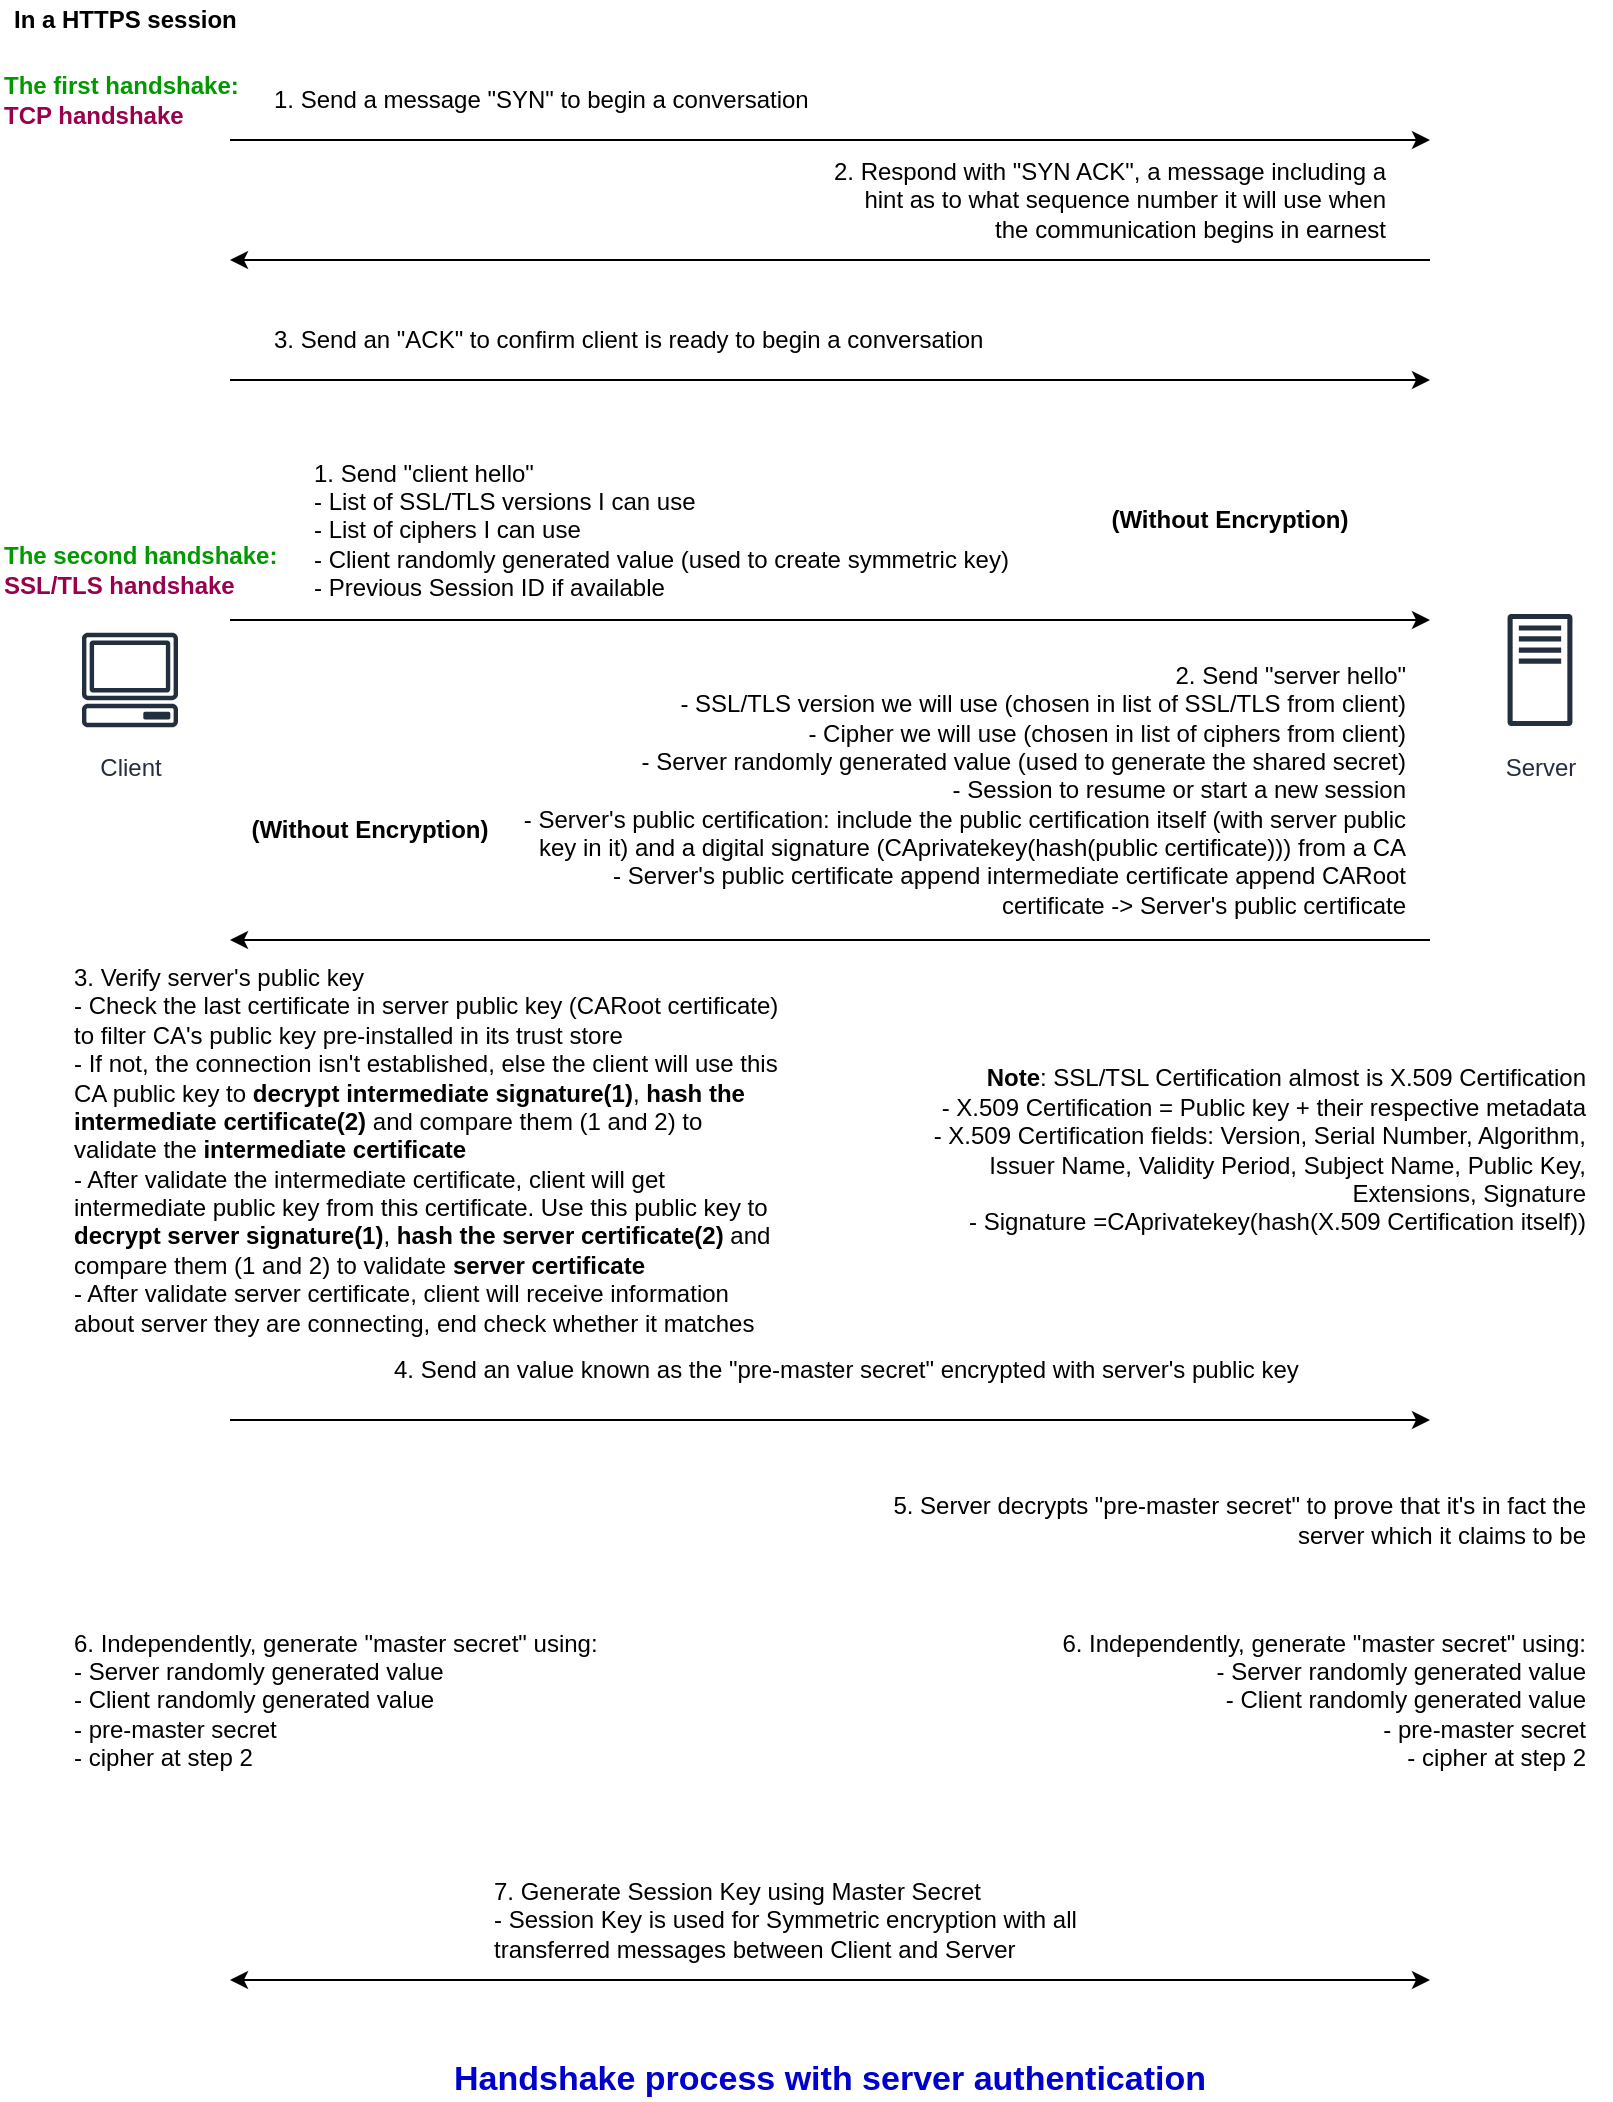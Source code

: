 <mxfile version="14.5.1" type="device"><diagram id="xaTQ8DeS-zN1NBBK4PW8" name="Page-1"><mxGraphModel dx="749" dy="580" grid="1" gridSize="10" guides="1" tooltips="1" connect="1" arrows="1" fold="1" page="1" pageScale="1" pageWidth="850" pageHeight="1100" math="0" shadow="0"><root><mxCell id="0"/><mxCell id="1" parent="0"/><mxCell id="89LiZGBj09QTY16P4MOC-1" value="Client" style="outlineConnect=0;fontColor=#232F3E;gradientColor=none;strokeColor=#232F3E;fillColor=#ffffff;dashed=0;verticalLabelPosition=bottom;verticalAlign=top;align=center;html=1;fontSize=12;fontStyle=0;aspect=fixed;shape=mxgraph.aws4.resourceIcon;resIcon=mxgraph.aws4.client;" parent="1" vertex="1"><mxGeometry x="40" y="320" width="60" height="60" as="geometry"/></mxCell><mxCell id="89LiZGBj09QTY16P4MOC-2" value="Server" style="outlineConnect=0;fontColor=#232F3E;gradientColor=none;strokeColor=#232F3E;fillColor=#ffffff;dashed=0;verticalLabelPosition=bottom;verticalAlign=top;align=center;html=1;fontSize=12;fontStyle=0;aspect=fixed;shape=mxgraph.aws4.resourceIcon;resIcon=mxgraph.aws4.traditional_server;" parent="1" vertex="1"><mxGeometry x="740" y="310" width="70" height="70" as="geometry"/></mxCell><mxCell id="89LiZGBj09QTY16P4MOC-6" value="" style="endArrow=classic;html=1;" parent="1" edge="1"><mxGeometry width="50" height="50" relative="1" as="geometry"><mxPoint x="120" y="320" as="sourcePoint"/><mxPoint x="720" y="320" as="targetPoint"/></mxGeometry></mxCell><mxCell id="89LiZGBj09QTY16P4MOC-7" value="1. Send &quot;client hello&quot;&lt;br&gt;- List of SSL/TLS versions I can use&lt;br&gt;- List of ciphers I can use&lt;br&gt;- Client randomly generated value (used to create symmetric key)&lt;br&gt;- Previous Session ID if available&amp;nbsp;" style="text;html=1;strokeColor=none;fillColor=none;align=left;verticalAlign=middle;whiteSpace=wrap;rounded=0;" parent="1" vertex="1"><mxGeometry x="160" y="240" width="470" height="70" as="geometry"/></mxCell><mxCell id="89LiZGBj09QTY16P4MOC-8" value="2. Send &quot;server hello&quot;&lt;br&gt;- SSL/TLS version we will use (chosen in list of SSL/TLS from client)&lt;br&gt;- Cipher we will use (chosen in list of ciphers from client)&lt;br&gt;- Server randomly generated value (used to generate the shared secret)&lt;br&gt;- Session to resume or start a new session&lt;br&gt;- Server's public certification: include the public certification itself (with server public key in it)&amp;nbsp;and a digital signature (CAprivatekey(hash(public certificate))) from a CA&lt;br&gt;- Server's public certificate append intermediate certificate append CARoot certificate -&amp;gt; Server's public certificate" style="text;html=1;strokeColor=none;fillColor=none;align=right;verticalAlign=middle;whiteSpace=wrap;rounded=0;" parent="1" vertex="1"><mxGeometry x="260" y="340" width="450" height="130" as="geometry"/></mxCell><mxCell id="89LiZGBj09QTY16P4MOC-9" value="" style="endArrow=classic;html=1;" parent="1" edge="1"><mxGeometry width="50" height="50" relative="1" as="geometry"><mxPoint x="720" y="480" as="sourcePoint"/><mxPoint x="120" y="480" as="targetPoint"/></mxGeometry></mxCell><mxCell id="89LiZGBj09QTY16P4MOC-11" value="3. Verify server's public key&lt;br&gt;- Check the last certificate in server public key (CARoot certificate) to filter CA's public key pre-installed in its trust store&lt;br&gt;- If not, the connection isn't established, else the client will use this CA public key to &lt;b&gt;decrypt intermediate signature(1)&lt;/b&gt;, &lt;b&gt;hash the intermediate certificate(2)&lt;/b&gt;&amp;nbsp;and compare them (1 and 2) to validate the &lt;b&gt;intermediate certificate&lt;br&gt;&lt;/b&gt;- After validate the intermediate certificate, client will get intermediate public key from this certificate. Use this public key to &lt;b&gt;decrypt server signature(1)&lt;/b&gt;, &lt;b&gt;hash the server certificate(2)&lt;/b&gt; and compare them (1 and 2) to validate &lt;b&gt;server certificate&lt;/b&gt;&lt;br&gt;- After validate server certificate, client will receive information about server they are connecting, end check whether it matches" style="text;html=1;strokeColor=none;fillColor=none;align=left;verticalAlign=middle;whiteSpace=wrap;rounded=0;" parent="1" vertex="1"><mxGeometry x="40" y="490" width="360" height="190" as="geometry"/></mxCell><mxCell id="NBxcbMnZmvwgu0q_EbMn-1" value="&lt;b&gt;(Without Encryption)&lt;/b&gt;" style="text;html=1;strokeColor=none;fillColor=none;align=center;verticalAlign=middle;whiteSpace=wrap;rounded=0;" parent="1" vertex="1"><mxGeometry x="550" y="250" width="140" height="40" as="geometry"/></mxCell><mxCell id="NBxcbMnZmvwgu0q_EbMn-2" value="&lt;b&gt;(Without Encryption)&lt;/b&gt;" style="text;html=1;strokeColor=none;fillColor=none;align=center;verticalAlign=middle;whiteSpace=wrap;rounded=0;" parent="1" vertex="1"><mxGeometry x="120" y="405" width="140" height="40" as="geometry"/></mxCell><mxCell id="ESKJQWGTlg6c_oq-rMxL-2" value="4. Send an value known as the &quot;pre-master secret&quot; encrypted with server's public key" style="text;html=1;strokeColor=none;fillColor=none;align=left;verticalAlign=middle;whiteSpace=wrap;rounded=0;" parent="1" vertex="1"><mxGeometry x="200" y="680" width="460" height="30" as="geometry"/></mxCell><mxCell id="ESKJQWGTlg6c_oq-rMxL-3" value="" style="endArrow=classic;html=1;" parent="1" edge="1"><mxGeometry width="50" height="50" relative="1" as="geometry"><mxPoint x="120" y="720" as="sourcePoint"/><mxPoint x="720" y="720" as="targetPoint"/></mxGeometry></mxCell><mxCell id="ESKJQWGTlg6c_oq-rMxL-4" value="5. Server decrypts &quot;pre-master secret&quot; to prove that it's in fact the server which it claims to be" style="text;html=1;strokeColor=none;fillColor=none;align=right;verticalAlign=middle;whiteSpace=wrap;rounded=0;" parent="1" vertex="1"><mxGeometry x="430" y="730" width="370" height="80" as="geometry"/></mxCell><mxCell id="ESKJQWGTlg6c_oq-rMxL-6" value="6. Independently, generate &quot;master secret&quot; using:&lt;br&gt;- Server randomly generated value&lt;br&gt;- Client randomly generated value&lt;br&gt;- pre-master secret&lt;br&gt;- cipher at step 2" style="text;html=1;strokeColor=none;fillColor=none;align=right;verticalAlign=middle;whiteSpace=wrap;rounded=0;" parent="1" vertex="1"><mxGeometry x="440" y="800" width="360" height="120" as="geometry"/></mxCell><mxCell id="ESKJQWGTlg6c_oq-rMxL-7" value="6. Independently, generate &quot;master secret&quot; using:&lt;br&gt;- Server randomly generated value&lt;br&gt;- Client randomly generated value&lt;br&gt;- pre-master secret&lt;br&gt;- cipher at step 2" style="text;html=1;strokeColor=none;fillColor=none;align=left;verticalAlign=middle;whiteSpace=wrap;rounded=0;" parent="1" vertex="1"><mxGeometry x="40" y="800" width="360" height="120" as="geometry"/></mxCell><mxCell id="ESKJQWGTlg6c_oq-rMxL-8" value="7. Generate Session Key using Master Secret&lt;br&gt;- Session Key is used for Symmetric encryption with all transferred messages between Client and Server" style="text;html=1;strokeColor=none;fillColor=none;align=left;verticalAlign=middle;whiteSpace=wrap;rounded=0;" parent="1" vertex="1"><mxGeometry x="250" y="940" width="320" height="60" as="geometry"/></mxCell><mxCell id="ESKJQWGTlg6c_oq-rMxL-9" value="" style="endArrow=classic;startArrow=classic;html=1;" parent="1" edge="1"><mxGeometry width="50" height="50" relative="1" as="geometry"><mxPoint x="120" y="1000" as="sourcePoint"/><mxPoint x="720" y="1000" as="targetPoint"/></mxGeometry></mxCell><mxCell id="ESKJQWGTlg6c_oq-rMxL-10" value="" style="endArrow=classic;html=1;" parent="1" edge="1"><mxGeometry width="50" height="50" relative="1" as="geometry"><mxPoint x="120" y="80" as="sourcePoint"/><mxPoint x="720" y="80" as="targetPoint"/></mxGeometry></mxCell><mxCell id="ESKJQWGTlg6c_oq-rMxL-11" value="&lt;b&gt;In a HTTPS session&lt;/b&gt;" style="text;html=1;strokeColor=none;fillColor=none;align=left;verticalAlign=middle;whiteSpace=wrap;rounded=0;" parent="1" vertex="1"><mxGeometry x="10" y="10" width="120" height="20" as="geometry"/></mxCell><mxCell id="ESKJQWGTlg6c_oq-rMxL-12" value="&lt;b&gt;&lt;font color=&quot;#009900&quot;&gt;The first handshake:&lt;/font&gt;&lt;br&gt;&lt;font color=&quot;#99004d&quot;&gt;TCP handshake&lt;/font&gt;&lt;/b&gt;" style="text;html=1;strokeColor=none;fillColor=none;align=left;verticalAlign=middle;whiteSpace=wrap;rounded=0;" parent="1" vertex="1"><mxGeometry x="5" y="40" width="130" height="40" as="geometry"/></mxCell><mxCell id="ESKJQWGTlg6c_oq-rMxL-13" value="&lt;b&gt;&lt;font color=&quot;#009900&quot;&gt;The second handshake:&lt;/font&gt;&lt;br&gt;&lt;font color=&quot;#99004d&quot;&gt;SSL/TLS handshake&lt;/font&gt;&lt;/b&gt;" style="text;html=1;strokeColor=none;fillColor=none;align=left;verticalAlign=middle;whiteSpace=wrap;rounded=0;" parent="1" vertex="1"><mxGeometry x="5" y="270" width="170" height="50" as="geometry"/></mxCell><mxCell id="ESKJQWGTlg6c_oq-rMxL-14" value="1. Send a message &quot;SYN&quot; to begin a conversation&amp;nbsp;" style="text;html=1;strokeColor=none;fillColor=none;align=left;verticalAlign=middle;whiteSpace=wrap;rounded=0;" parent="1" vertex="1"><mxGeometry x="140" y="45" width="300" height="30" as="geometry"/></mxCell><mxCell id="ESKJQWGTlg6c_oq-rMxL-15" value="" style="endArrow=classic;html=1;" parent="1" edge="1"><mxGeometry width="50" height="50" relative="1" as="geometry"><mxPoint x="720" y="140" as="sourcePoint"/><mxPoint x="120" y="140" as="targetPoint"/></mxGeometry></mxCell><mxCell id="ESKJQWGTlg6c_oq-rMxL-16" value="2. Respond with &quot;SYN ACK&quot;, a message including a hint as to what sequence number it will use when the communication begins in earnest" style="text;html=1;strokeColor=none;fillColor=none;align=right;verticalAlign=middle;whiteSpace=wrap;rounded=0;" parent="1" vertex="1"><mxGeometry x="420" y="80" width="280" height="60" as="geometry"/></mxCell><mxCell id="ESKJQWGTlg6c_oq-rMxL-17" value="" style="endArrow=classic;html=1;" parent="1" edge="1"><mxGeometry width="50" height="50" relative="1" as="geometry"><mxPoint x="120" y="200" as="sourcePoint"/><mxPoint x="720" y="200" as="targetPoint"/></mxGeometry></mxCell><mxCell id="ESKJQWGTlg6c_oq-rMxL-18" value="3. Send an &quot;ACK&quot; to confirm client is ready to begin a conversation" style="text;html=1;strokeColor=none;fillColor=none;align=left;verticalAlign=middle;whiteSpace=wrap;rounded=0;" parent="1" vertex="1"><mxGeometry x="140" y="170" width="360" height="20" as="geometry"/></mxCell><mxCell id="ESKJQWGTlg6c_oq-rMxL-19" value="&lt;b&gt;&lt;font style=&quot;font-size: 17px&quot; color=&quot;#0000cc&quot;&gt;Handshake process with server authentication&lt;/font&gt;&lt;/b&gt;" style="text;html=1;strokeColor=none;fillColor=none;align=center;verticalAlign=middle;whiteSpace=wrap;rounded=0;" parent="1" vertex="1"><mxGeometry x="200" y="1040" width="440" height="20" as="geometry"/></mxCell><mxCell id="HOQWKq-IrtfaMZu-0jPI-1" value="&lt;b&gt;Note&lt;/b&gt;: SSL/TSL Certification almost is X.509 Certification&lt;br&gt;- X.509 Certification = Public key + their respective metadata&lt;br&gt;- X.509 Certification fields: Version, Serial Number, Algorithm, Issuer Name, Validity Period, Subject Name, Public Key, Extensions, Signature&lt;br&gt;- Signature =CAprivatekey(hash(X.509 Certification itself))" style="text;html=1;strokeColor=none;fillColor=none;align=right;verticalAlign=middle;whiteSpace=wrap;rounded=0;" vertex="1" parent="1"><mxGeometry x="470" y="490" width="330" height="190" as="geometry"/></mxCell></root></mxGraphModel></diagram></mxfile>